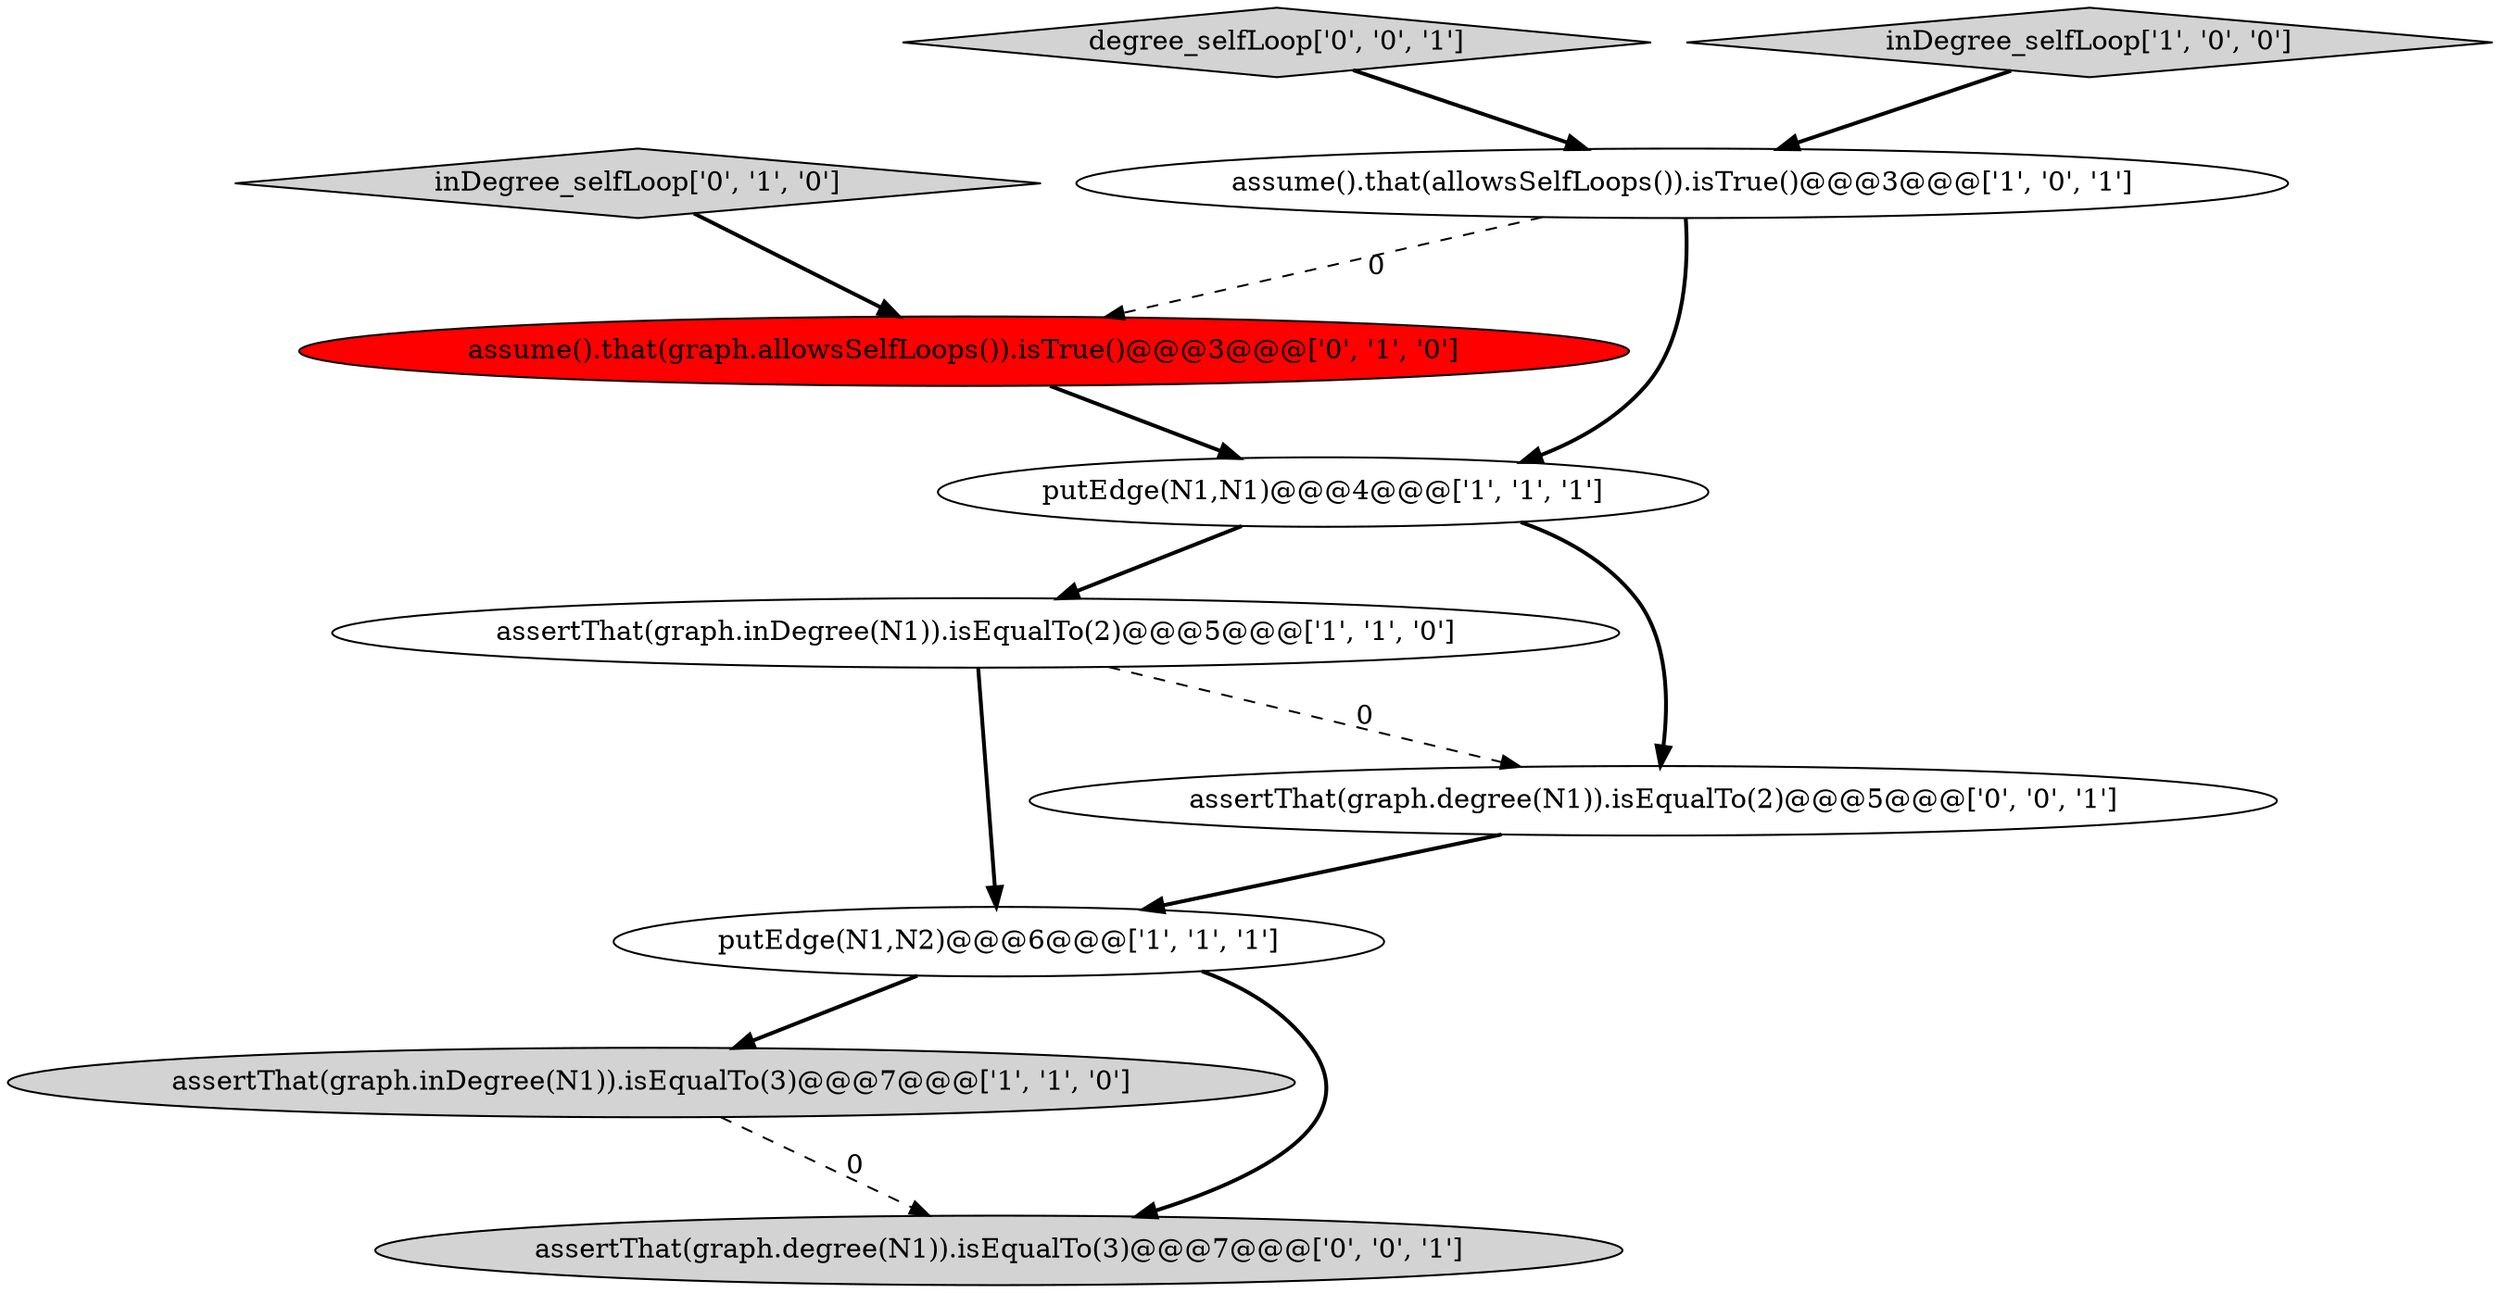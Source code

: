 digraph {
4 [style = filled, label = "assertThat(graph.inDegree(N1)).isEqualTo(3)@@@7@@@['1', '1', '0']", fillcolor = lightgray, shape = ellipse image = "AAA0AAABBB1BBB"];
3 [style = filled, label = "assume().that(allowsSelfLoops()).isTrue()@@@3@@@['1', '0', '1']", fillcolor = white, shape = ellipse image = "AAA0AAABBB1BBB"];
1 [style = filled, label = "assertThat(graph.inDegree(N1)).isEqualTo(2)@@@5@@@['1', '1', '0']", fillcolor = white, shape = ellipse image = "AAA0AAABBB1BBB"];
7 [style = filled, label = "assume().that(graph.allowsSelfLoops()).isTrue()@@@3@@@['0', '1', '0']", fillcolor = red, shape = ellipse image = "AAA1AAABBB2BBB"];
6 [style = filled, label = "inDegree_selfLoop['0', '1', '0']", fillcolor = lightgray, shape = diamond image = "AAA0AAABBB2BBB"];
0 [style = filled, label = "putEdge(N1,N1)@@@4@@@['1', '1', '1']", fillcolor = white, shape = ellipse image = "AAA0AAABBB1BBB"];
8 [style = filled, label = "assertThat(graph.degree(N1)).isEqualTo(2)@@@5@@@['0', '0', '1']", fillcolor = white, shape = ellipse image = "AAA0AAABBB3BBB"];
9 [style = filled, label = "degree_selfLoop['0', '0', '1']", fillcolor = lightgray, shape = diamond image = "AAA0AAABBB3BBB"];
10 [style = filled, label = "assertThat(graph.degree(N1)).isEqualTo(3)@@@7@@@['0', '0', '1']", fillcolor = lightgray, shape = ellipse image = "AAA0AAABBB3BBB"];
2 [style = filled, label = "putEdge(N1,N2)@@@6@@@['1', '1', '1']", fillcolor = white, shape = ellipse image = "AAA0AAABBB1BBB"];
5 [style = filled, label = "inDegree_selfLoop['1', '0', '0']", fillcolor = lightgray, shape = diamond image = "AAA0AAABBB1BBB"];
5->3 [style = bold, label=""];
9->3 [style = bold, label=""];
1->8 [style = dashed, label="0"];
1->2 [style = bold, label=""];
7->0 [style = bold, label=""];
6->7 [style = bold, label=""];
8->2 [style = bold, label=""];
4->10 [style = dashed, label="0"];
2->10 [style = bold, label=""];
2->4 [style = bold, label=""];
3->7 [style = dashed, label="0"];
0->1 [style = bold, label=""];
3->0 [style = bold, label=""];
0->8 [style = bold, label=""];
}
